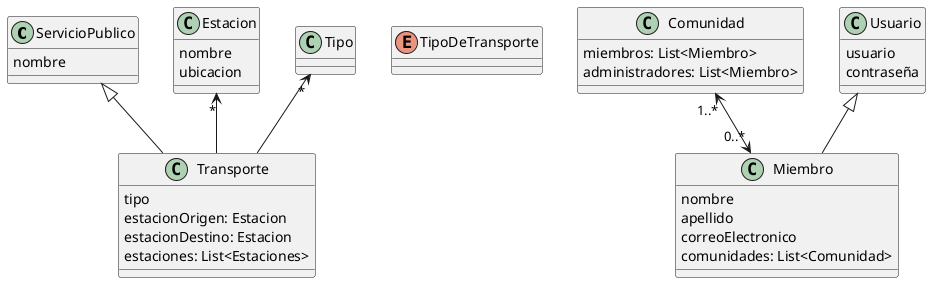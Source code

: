 @startuml TPA1

class ServicioPublico {
  nombre
}

class Transporte {
  tipo
  estacionOrigen: Estacion
  estacionDestino: Estacion
  estaciones: List<Estaciones>
}

enum TipoDeTransporte {

}

class Estacion {
  nombre
  ubicacion
}

ServicioPublico <|-- Transporte
Estacion "*"<-- Transporte
Tipo "*"<-- Transporte

' Comunidad, Miembro, Usuario

class Comunidad {
  miembros: List<Miembro>
  administradores: List<Miembro>
}

class Miembro {
  nombre
  apellido
  correoElectronico
  comunidades: List<Comunidad>
}

class Usuario {
  usuario
  contraseña
}

Usuario <|-- Miembro
Comunidad "1..*" <--> "0..*" Miembro

@enduml